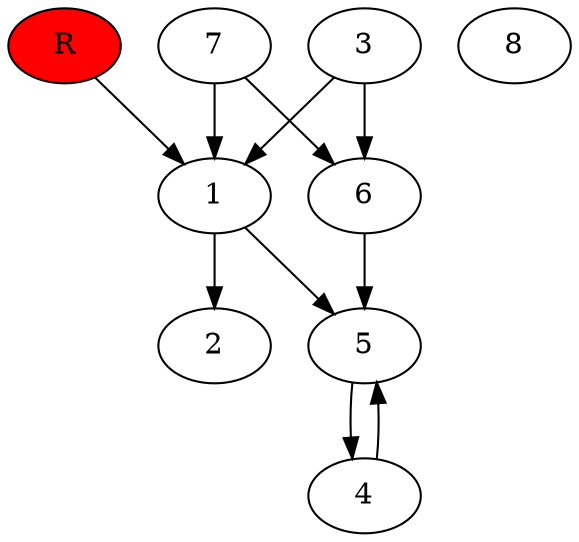 digraph prb35690 {
	1
	2
	3
	4
	5
	6
	7
	8
	R [fillcolor="#ff0000" style=filled]
	1 -> 2
	1 -> 5
	3 -> 1
	3 -> 6
	4 -> 5
	5 -> 4
	6 -> 5
	7 -> 1
	7 -> 6
	R -> 1
}
